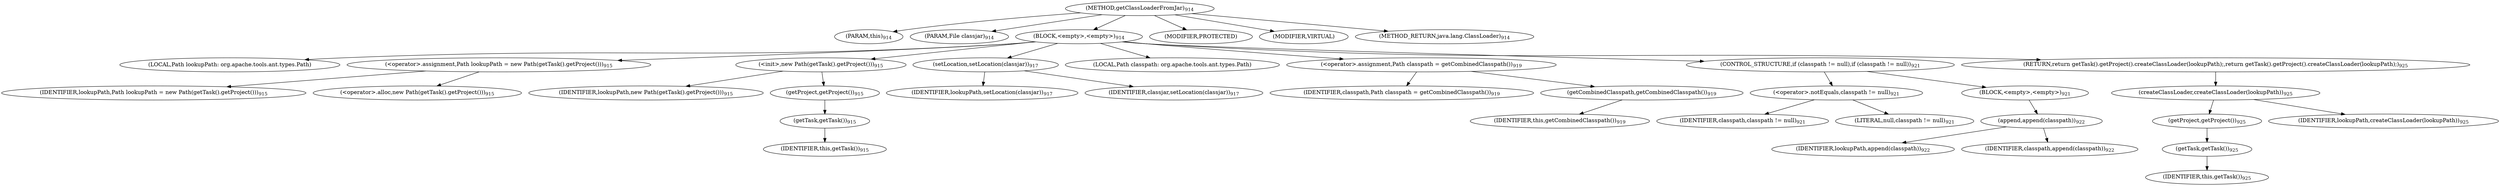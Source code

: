 digraph "getClassLoaderFromJar" {  
"1731" [label = <(METHOD,getClassLoaderFromJar)<SUB>914</SUB>> ]
"96" [label = <(PARAM,this)<SUB>914</SUB>> ]
"1732" [label = <(PARAM,File classjar)<SUB>914</SUB>> ]
"1733" [label = <(BLOCK,&lt;empty&gt;,&lt;empty&gt;)<SUB>914</SUB>> ]
"98" [label = <(LOCAL,Path lookupPath: org.apache.tools.ant.types.Path)> ]
"1734" [label = <(&lt;operator&gt;.assignment,Path lookupPath = new Path(getTask().getProject()))<SUB>915</SUB>> ]
"1735" [label = <(IDENTIFIER,lookupPath,Path lookupPath = new Path(getTask().getProject()))<SUB>915</SUB>> ]
"1736" [label = <(&lt;operator&gt;.alloc,new Path(getTask().getProject()))<SUB>915</SUB>> ]
"1737" [label = <(&lt;init&gt;,new Path(getTask().getProject()))<SUB>915</SUB>> ]
"97" [label = <(IDENTIFIER,lookupPath,new Path(getTask().getProject()))<SUB>915</SUB>> ]
"1738" [label = <(getProject,getProject())<SUB>915</SUB>> ]
"1739" [label = <(getTask,getTask())<SUB>915</SUB>> ]
"95" [label = <(IDENTIFIER,this,getTask())<SUB>915</SUB>> ]
"1740" [label = <(setLocation,setLocation(classjar))<SUB>917</SUB>> ]
"1741" [label = <(IDENTIFIER,lookupPath,setLocation(classjar))<SUB>917</SUB>> ]
"1742" [label = <(IDENTIFIER,classjar,setLocation(classjar))<SUB>917</SUB>> ]
"1743" [label = <(LOCAL,Path classpath: org.apache.tools.ant.types.Path)> ]
"1744" [label = <(&lt;operator&gt;.assignment,Path classpath = getCombinedClasspath())<SUB>919</SUB>> ]
"1745" [label = <(IDENTIFIER,classpath,Path classpath = getCombinedClasspath())<SUB>919</SUB>> ]
"1746" [label = <(getCombinedClasspath,getCombinedClasspath())<SUB>919</SUB>> ]
"99" [label = <(IDENTIFIER,this,getCombinedClasspath())<SUB>919</SUB>> ]
"1747" [label = <(CONTROL_STRUCTURE,if (classpath != null),if (classpath != null))<SUB>921</SUB>> ]
"1748" [label = <(&lt;operator&gt;.notEquals,classpath != null)<SUB>921</SUB>> ]
"1749" [label = <(IDENTIFIER,classpath,classpath != null)<SUB>921</SUB>> ]
"1750" [label = <(LITERAL,null,classpath != null)<SUB>921</SUB>> ]
"1751" [label = <(BLOCK,&lt;empty&gt;,&lt;empty&gt;)<SUB>921</SUB>> ]
"1752" [label = <(append,append(classpath))<SUB>922</SUB>> ]
"1753" [label = <(IDENTIFIER,lookupPath,append(classpath))<SUB>922</SUB>> ]
"1754" [label = <(IDENTIFIER,classpath,append(classpath))<SUB>922</SUB>> ]
"1755" [label = <(RETURN,return getTask().getProject().createClassLoader(lookupPath);,return getTask().getProject().createClassLoader(lookupPath);)<SUB>925</SUB>> ]
"1756" [label = <(createClassLoader,createClassLoader(lookupPath))<SUB>925</SUB>> ]
"1757" [label = <(getProject,getProject())<SUB>925</SUB>> ]
"1758" [label = <(getTask,getTask())<SUB>925</SUB>> ]
"100" [label = <(IDENTIFIER,this,getTask())<SUB>925</SUB>> ]
"1759" [label = <(IDENTIFIER,lookupPath,createClassLoader(lookupPath))<SUB>925</SUB>> ]
"1760" [label = <(MODIFIER,PROTECTED)> ]
"1761" [label = <(MODIFIER,VIRTUAL)> ]
"1762" [label = <(METHOD_RETURN,java.lang.ClassLoader)<SUB>914</SUB>> ]
  "1731" -> "96" 
  "1731" -> "1732" 
  "1731" -> "1733" 
  "1731" -> "1760" 
  "1731" -> "1761" 
  "1731" -> "1762" 
  "1733" -> "98" 
  "1733" -> "1734" 
  "1733" -> "1737" 
  "1733" -> "1740" 
  "1733" -> "1743" 
  "1733" -> "1744" 
  "1733" -> "1747" 
  "1733" -> "1755" 
  "1734" -> "1735" 
  "1734" -> "1736" 
  "1737" -> "97" 
  "1737" -> "1738" 
  "1738" -> "1739" 
  "1739" -> "95" 
  "1740" -> "1741" 
  "1740" -> "1742" 
  "1744" -> "1745" 
  "1744" -> "1746" 
  "1746" -> "99" 
  "1747" -> "1748" 
  "1747" -> "1751" 
  "1748" -> "1749" 
  "1748" -> "1750" 
  "1751" -> "1752" 
  "1752" -> "1753" 
  "1752" -> "1754" 
  "1755" -> "1756" 
  "1756" -> "1757" 
  "1756" -> "1759" 
  "1757" -> "1758" 
  "1758" -> "100" 
}

